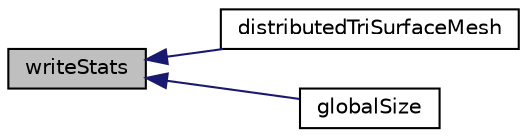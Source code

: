 digraph "writeStats"
{
  bgcolor="transparent";
  edge [fontname="Helvetica",fontsize="10",labelfontname="Helvetica",labelfontsize="10"];
  node [fontname="Helvetica",fontsize="10",shape=record];
  rankdir="LR";
  Node5214 [label="writeStats",height=0.2,width=0.4,color="black", fillcolor="grey75", style="filled", fontcolor="black"];
  Node5214 -> Node5215 [dir="back",color="midnightblue",fontsize="10",style="solid",fontname="Helvetica"];
  Node5215 [label="distributedTriSurfaceMesh",height=0.2,width=0.4,color="black",URL="$a29993.html#a6a2bfdfbb57bb45cbcb9975d3de13547",tooltip="Construct read. Does findInstance to find io.local(). "];
  Node5214 -> Node5216 [dir="back",color="midnightblue",fontsize="10",style="solid",fontname="Helvetica"];
  Node5216 [label="globalSize",height=0.2,width=0.4,color="black",URL="$a29993.html#ac5f772f3178732f6a128f36aac0212fd",tooltip="Range of global indices that can be returned. "];
}
